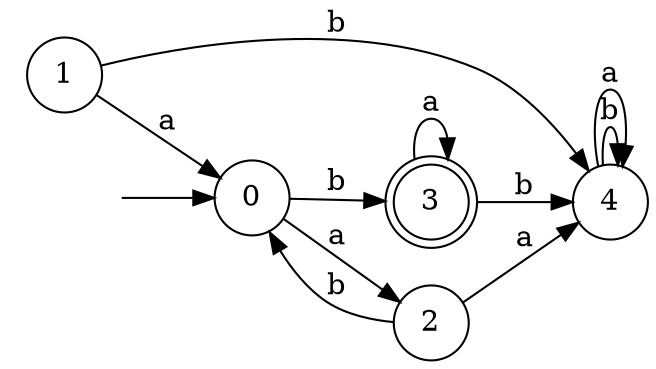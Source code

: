 digraph {
  rankdir=LR;
  0 [label="0", shape = circle];
  0 -> 3 [label="b"];
  0 -> 2 [label="a"];
  1 [label="1", shape = circle];
  1 -> 4 [label="b"];
  1 -> 0 [label="a"];
  2 [label="2", shape = circle];
  2 -> 0 [label="b"];
  2 -> 4 [label="a"];
  3 [label="3", shape = doublecircle];
  3 -> 4 [label="b"];
  3 -> 3 [label="a"];
  4 [label="4", shape = circle];
  4 -> 4 [label="b"];
  4 -> 4 [label="a"];
  5 [label="", shape = plaintext];
  5 -> 0 [label=""];
}
